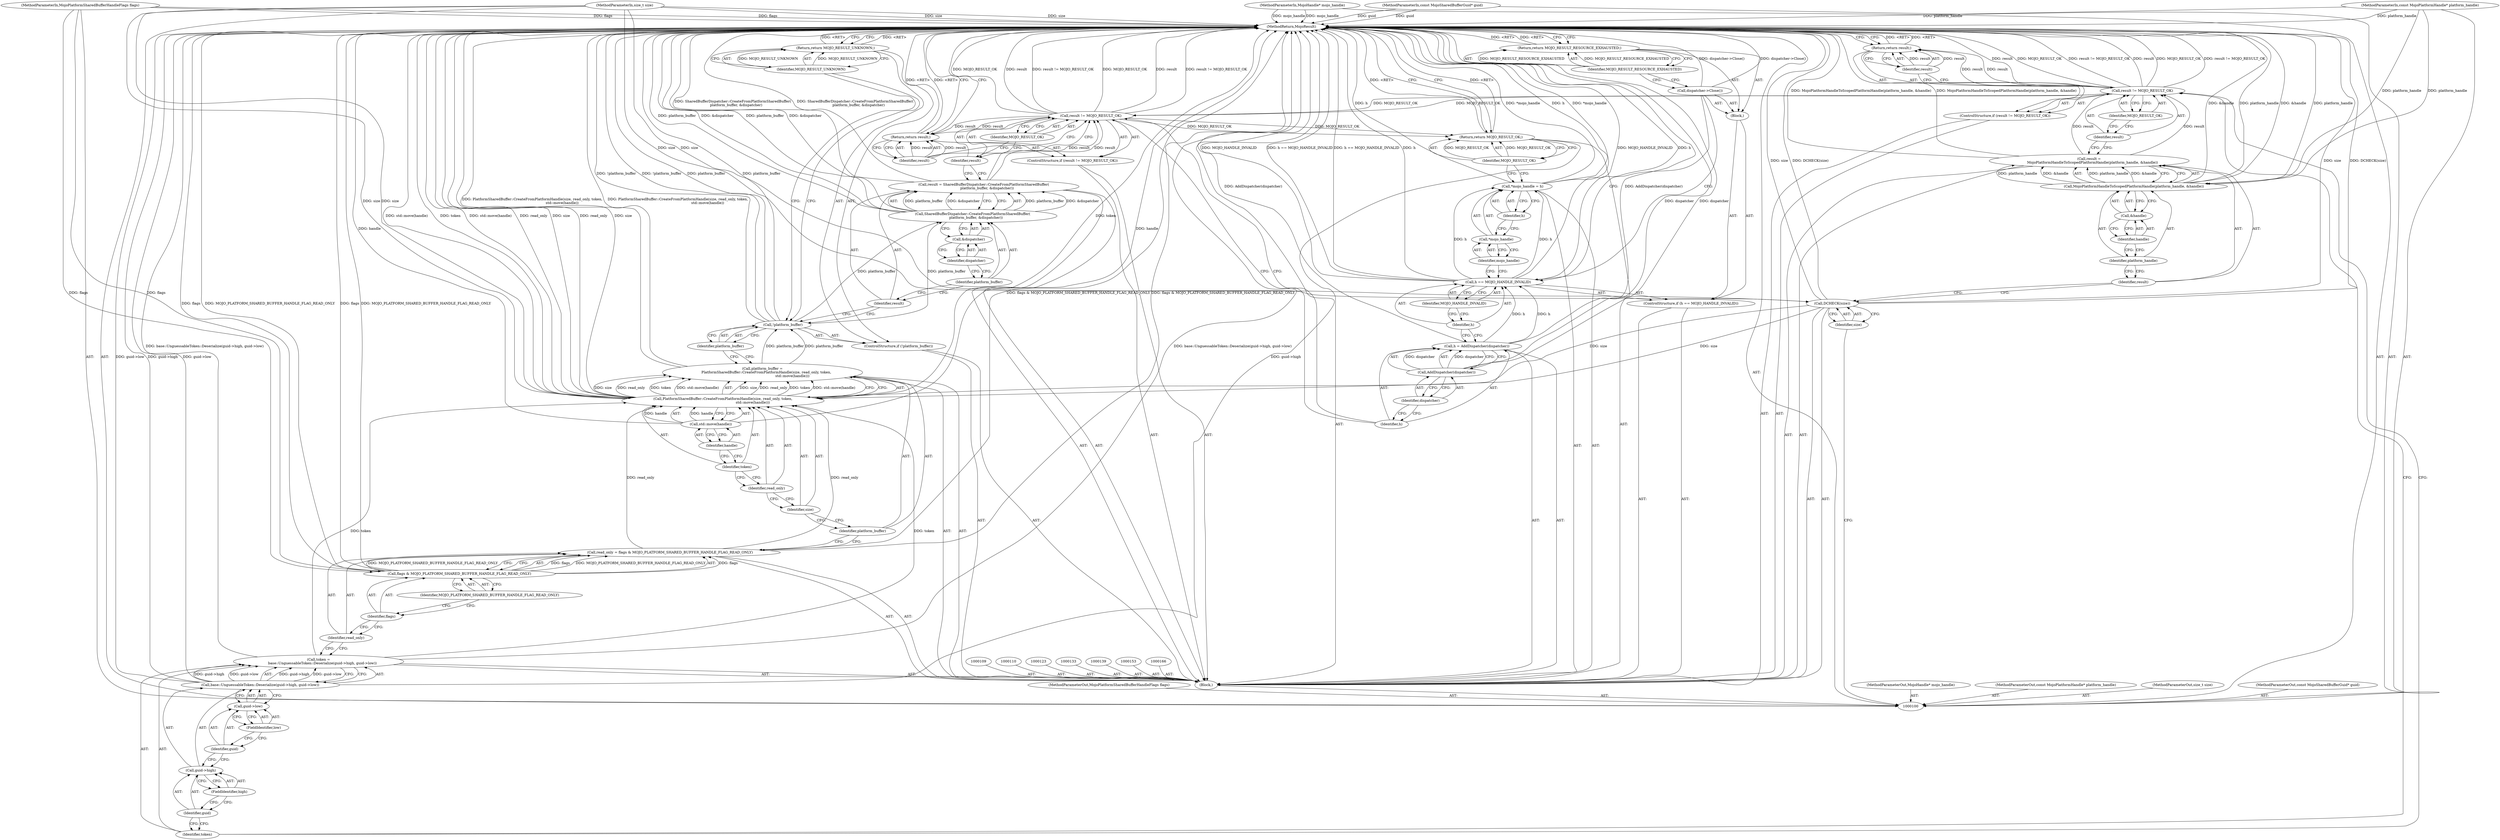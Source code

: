digraph "1_Chrome_673ce95d481ea9368c4d4d43ac756ba1d6d9e608_32" {
"1000185" [label="(MethodReturn,MojoResult)"];
"1000114" [label="(Identifier,platform_handle)"];
"1000113" [label="(Call,MojoPlatformHandleToScopedPlatformHandle(platform_handle, &handle))"];
"1000115" [label="(Call,&handle)"];
"1000116" [label="(Identifier,handle)"];
"1000120" [label="(Identifier,MOJO_RESULT_OK)"];
"1000117" [label="(ControlStructure,if (result != MOJO_RESULT_OK))"];
"1000118" [label="(Call,result != MOJO_RESULT_OK)"];
"1000119" [label="(Identifier,result)"];
"1000122" [label="(Identifier,result)"];
"1000121" [label="(Return,return result;)"];
"1000124" [label="(Call,token =\n       base::UnguessableToken::Deserialize(guid->high, guid->low))"];
"1000125" [label="(Identifier,token)"];
"1000127" [label="(Call,guid->high)"];
"1000128" [label="(Identifier,guid)"];
"1000129" [label="(FieldIdentifier,high)"];
"1000130" [label="(Call,guid->low)"];
"1000131" [label="(Identifier,guid)"];
"1000132" [label="(FieldIdentifier,low)"];
"1000126" [label="(Call,base::UnguessableToken::Deserialize(guid->high, guid->low))"];
"1000136" [label="(Call,flags & MOJO_PLATFORM_SHARED_BUFFER_HANDLE_FLAG_READ_ONLY)"];
"1000137" [label="(Identifier,flags)"];
"1000138" [label="(Identifier,MOJO_PLATFORM_SHARED_BUFFER_HANDLE_FLAG_READ_ONLY)"];
"1000134" [label="(Call,read_only = flags & MOJO_PLATFORM_SHARED_BUFFER_HANDLE_FLAG_READ_ONLY)"];
"1000135" [label="(Identifier,read_only)"];
"1000140" [label="(Call,platform_buffer =\n       PlatformSharedBuffer::CreateFromPlatformHandle(size, read_only, token,\n                                                      std::move(handle)))"];
"1000141" [label="(Identifier,platform_buffer)"];
"1000143" [label="(Identifier,size)"];
"1000144" [label="(Identifier,read_only)"];
"1000142" [label="(Call,PlatformSharedBuffer::CreateFromPlatformHandle(size, read_only, token,\n                                                      std::move(handle)))"];
"1000145" [label="(Identifier,token)"];
"1000146" [label="(Call,std::move(handle))"];
"1000147" [label="(Identifier,handle)"];
"1000101" [label="(MethodParameterIn,const MojoPlatformHandle* platform_handle)"];
"1000275" [label="(MethodParameterOut,const MojoPlatformHandle* platform_handle)"];
"1000148" [label="(ControlStructure,if (!platform_buffer))"];
"1000149" [label="(Call,!platform_buffer)"];
"1000150" [label="(Identifier,platform_buffer)"];
"1000152" [label="(Identifier,MOJO_RESULT_UNKNOWN)"];
"1000151" [label="(Return,return MOJO_RESULT_UNKNOWN;)"];
"1000156" [label="(Call,SharedBufferDispatcher::CreateFromPlatformSharedBuffer(\n      platform_buffer, &dispatcher))"];
"1000154" [label="(Call,result = SharedBufferDispatcher::CreateFromPlatformSharedBuffer(\n      platform_buffer, &dispatcher))"];
"1000155" [label="(Identifier,result)"];
"1000158" [label="(Call,&dispatcher)"];
"1000159" [label="(Identifier,dispatcher)"];
"1000157" [label="(Identifier,platform_buffer)"];
"1000163" [label="(Identifier,MOJO_RESULT_OK)"];
"1000160" [label="(ControlStructure,if (result != MOJO_RESULT_OK))"];
"1000161" [label="(Call,result != MOJO_RESULT_OK)"];
"1000162" [label="(Identifier,result)"];
"1000165" [label="(Identifier,result)"];
"1000164" [label="(Return,return result;)"];
"1000167" [label="(Call,h = AddDispatcher(dispatcher))"];
"1000168" [label="(Identifier,h)"];
"1000169" [label="(Call,AddDispatcher(dispatcher))"];
"1000170" [label="(Identifier,dispatcher)"];
"1000102" [label="(MethodParameterIn,size_t size)"];
"1000276" [label="(MethodParameterOut,size_t size)"];
"1000174" [label="(Identifier,MOJO_HANDLE_INVALID)"];
"1000171" [label="(ControlStructure,if (h == MOJO_HANDLE_INVALID))"];
"1000175" [label="(Block,)"];
"1000172" [label="(Call,h == MOJO_HANDLE_INVALID)"];
"1000173" [label="(Identifier,h)"];
"1000176" [label="(Call,dispatcher->Close())"];
"1000178" [label="(Identifier,MOJO_RESULT_RESOURCE_EXHAUSTED)"];
"1000177" [label="(Return,return MOJO_RESULT_RESOURCE_EXHAUSTED;)"];
"1000182" [label="(Identifier,h)"];
"1000179" [label="(Call,*mojo_handle = h)"];
"1000180" [label="(Call,*mojo_handle)"];
"1000181" [label="(Identifier,mojo_handle)"];
"1000183" [label="(Return,return MOJO_RESULT_OK;)"];
"1000184" [label="(Identifier,MOJO_RESULT_OK)"];
"1000103" [label="(MethodParameterIn,const MojoSharedBufferGuid* guid)"];
"1000277" [label="(MethodParameterOut,const MojoSharedBufferGuid* guid)"];
"1000104" [label="(MethodParameterIn,MojoPlatformSharedBufferHandleFlags flags)"];
"1000278" [label="(MethodParameterOut,MojoPlatformSharedBufferHandleFlags flags)"];
"1000106" [label="(Block,)"];
"1000105" [label="(MethodParameterIn,MojoHandle* mojo_handle)"];
"1000279" [label="(MethodParameterOut,MojoHandle* mojo_handle)"];
"1000107" [label="(Call,DCHECK(size))"];
"1000108" [label="(Identifier,size)"];
"1000111" [label="(Call,result =\n      MojoPlatformHandleToScopedPlatformHandle(platform_handle, &handle))"];
"1000112" [label="(Identifier,result)"];
"1000185" -> "1000100"  [label="AST: "];
"1000185" -> "1000121"  [label="CFG: "];
"1000185" -> "1000151"  [label="CFG: "];
"1000185" -> "1000164"  [label="CFG: "];
"1000185" -> "1000177"  [label="CFG: "];
"1000185" -> "1000183"  [label="CFG: "];
"1000121" -> "1000185"  [label="DDG: <RET>"];
"1000183" -> "1000185"  [label="DDG: <RET>"];
"1000151" -> "1000185"  [label="DDG: <RET>"];
"1000177" -> "1000185"  [label="DDG: <RET>"];
"1000179" -> "1000185"  [label="DDG: h"];
"1000179" -> "1000185"  [label="DDG: *mojo_handle"];
"1000107" -> "1000185"  [label="DDG: size"];
"1000107" -> "1000185"  [label="DDG: DCHECK(size)"];
"1000167" -> "1000185"  [label="DDG: AddDispatcher(dispatcher)"];
"1000156" -> "1000185"  [label="DDG: platform_buffer"];
"1000156" -> "1000185"  [label="DDG: &dispatcher"];
"1000105" -> "1000185"  [label="DDG: mojo_handle"];
"1000113" -> "1000185"  [label="DDG: platform_handle"];
"1000113" -> "1000185"  [label="DDG: &handle"];
"1000126" -> "1000185"  [label="DDG: guid->high"];
"1000126" -> "1000185"  [label="DDG: guid->low"];
"1000118" -> "1000185"  [label="DDG: result != MOJO_RESULT_OK"];
"1000118" -> "1000185"  [label="DDG: result"];
"1000118" -> "1000185"  [label="DDG: MOJO_RESULT_OK"];
"1000102" -> "1000185"  [label="DDG: size"];
"1000124" -> "1000185"  [label="DDG: base::UnguessableToken::Deserialize(guid->high, guid->low)"];
"1000172" -> "1000185"  [label="DDG: h == MOJO_HANDLE_INVALID"];
"1000172" -> "1000185"  [label="DDG: h"];
"1000172" -> "1000185"  [label="DDG: MOJO_HANDLE_INVALID"];
"1000140" -> "1000185"  [label="DDG: PlatformSharedBuffer::CreateFromPlatformHandle(size, read_only, token,\n                                                      std::move(handle))"];
"1000104" -> "1000185"  [label="DDG: flags"];
"1000142" -> "1000185"  [label="DDG: read_only"];
"1000142" -> "1000185"  [label="DDG: size"];
"1000142" -> "1000185"  [label="DDG: token"];
"1000142" -> "1000185"  [label="DDG: std::move(handle)"];
"1000103" -> "1000185"  [label="DDG: guid"];
"1000149" -> "1000185"  [label="DDG: !platform_buffer"];
"1000149" -> "1000185"  [label="DDG: platform_buffer"];
"1000176" -> "1000185"  [label="DDG: dispatcher->Close()"];
"1000111" -> "1000185"  [label="DDG: MojoPlatformHandleToScopedPlatformHandle(platform_handle, &handle)"];
"1000101" -> "1000185"  [label="DDG: platform_handle"];
"1000134" -> "1000185"  [label="DDG: flags & MOJO_PLATFORM_SHARED_BUFFER_HANDLE_FLAG_READ_ONLY"];
"1000169" -> "1000185"  [label="DDG: dispatcher"];
"1000154" -> "1000185"  [label="DDG: SharedBufferDispatcher::CreateFromPlatformSharedBuffer(\n      platform_buffer, &dispatcher)"];
"1000136" -> "1000185"  [label="DDG: MOJO_PLATFORM_SHARED_BUFFER_HANDLE_FLAG_READ_ONLY"];
"1000136" -> "1000185"  [label="DDG: flags"];
"1000161" -> "1000185"  [label="DDG: MOJO_RESULT_OK"];
"1000161" -> "1000185"  [label="DDG: result"];
"1000161" -> "1000185"  [label="DDG: result != MOJO_RESULT_OK"];
"1000146" -> "1000185"  [label="DDG: handle"];
"1000164" -> "1000185"  [label="DDG: <RET>"];
"1000114" -> "1000113"  [label="AST: "];
"1000114" -> "1000112"  [label="CFG: "];
"1000116" -> "1000114"  [label="CFG: "];
"1000113" -> "1000111"  [label="AST: "];
"1000113" -> "1000115"  [label="CFG: "];
"1000114" -> "1000113"  [label="AST: "];
"1000115" -> "1000113"  [label="AST: "];
"1000111" -> "1000113"  [label="CFG: "];
"1000113" -> "1000185"  [label="DDG: platform_handle"];
"1000113" -> "1000185"  [label="DDG: &handle"];
"1000113" -> "1000111"  [label="DDG: platform_handle"];
"1000113" -> "1000111"  [label="DDG: &handle"];
"1000101" -> "1000113"  [label="DDG: platform_handle"];
"1000115" -> "1000113"  [label="AST: "];
"1000115" -> "1000116"  [label="CFG: "];
"1000116" -> "1000115"  [label="AST: "];
"1000113" -> "1000115"  [label="CFG: "];
"1000116" -> "1000115"  [label="AST: "];
"1000116" -> "1000114"  [label="CFG: "];
"1000115" -> "1000116"  [label="CFG: "];
"1000120" -> "1000118"  [label="AST: "];
"1000120" -> "1000119"  [label="CFG: "];
"1000118" -> "1000120"  [label="CFG: "];
"1000117" -> "1000106"  [label="AST: "];
"1000118" -> "1000117"  [label="AST: "];
"1000121" -> "1000117"  [label="AST: "];
"1000118" -> "1000117"  [label="AST: "];
"1000118" -> "1000120"  [label="CFG: "];
"1000119" -> "1000118"  [label="AST: "];
"1000120" -> "1000118"  [label="AST: "];
"1000122" -> "1000118"  [label="CFG: "];
"1000125" -> "1000118"  [label="CFG: "];
"1000118" -> "1000185"  [label="DDG: result != MOJO_RESULT_OK"];
"1000118" -> "1000185"  [label="DDG: result"];
"1000118" -> "1000185"  [label="DDG: MOJO_RESULT_OK"];
"1000111" -> "1000118"  [label="DDG: result"];
"1000118" -> "1000121"  [label="DDG: result"];
"1000118" -> "1000161"  [label="DDG: MOJO_RESULT_OK"];
"1000119" -> "1000118"  [label="AST: "];
"1000119" -> "1000111"  [label="CFG: "];
"1000120" -> "1000119"  [label="CFG: "];
"1000122" -> "1000121"  [label="AST: "];
"1000122" -> "1000118"  [label="CFG: "];
"1000121" -> "1000122"  [label="CFG: "];
"1000122" -> "1000121"  [label="DDG: result"];
"1000121" -> "1000117"  [label="AST: "];
"1000121" -> "1000122"  [label="CFG: "];
"1000122" -> "1000121"  [label="AST: "];
"1000185" -> "1000121"  [label="CFG: "];
"1000121" -> "1000185"  [label="DDG: <RET>"];
"1000122" -> "1000121"  [label="DDG: result"];
"1000118" -> "1000121"  [label="DDG: result"];
"1000124" -> "1000106"  [label="AST: "];
"1000124" -> "1000126"  [label="CFG: "];
"1000125" -> "1000124"  [label="AST: "];
"1000126" -> "1000124"  [label="AST: "];
"1000135" -> "1000124"  [label="CFG: "];
"1000124" -> "1000185"  [label="DDG: base::UnguessableToken::Deserialize(guid->high, guid->low)"];
"1000126" -> "1000124"  [label="DDG: guid->high"];
"1000126" -> "1000124"  [label="DDG: guid->low"];
"1000124" -> "1000142"  [label="DDG: token"];
"1000125" -> "1000124"  [label="AST: "];
"1000125" -> "1000118"  [label="CFG: "];
"1000128" -> "1000125"  [label="CFG: "];
"1000127" -> "1000126"  [label="AST: "];
"1000127" -> "1000129"  [label="CFG: "];
"1000128" -> "1000127"  [label="AST: "];
"1000129" -> "1000127"  [label="AST: "];
"1000131" -> "1000127"  [label="CFG: "];
"1000128" -> "1000127"  [label="AST: "];
"1000128" -> "1000125"  [label="CFG: "];
"1000129" -> "1000128"  [label="CFG: "];
"1000129" -> "1000127"  [label="AST: "];
"1000129" -> "1000128"  [label="CFG: "];
"1000127" -> "1000129"  [label="CFG: "];
"1000130" -> "1000126"  [label="AST: "];
"1000130" -> "1000132"  [label="CFG: "];
"1000131" -> "1000130"  [label="AST: "];
"1000132" -> "1000130"  [label="AST: "];
"1000126" -> "1000130"  [label="CFG: "];
"1000131" -> "1000130"  [label="AST: "];
"1000131" -> "1000127"  [label="CFG: "];
"1000132" -> "1000131"  [label="CFG: "];
"1000132" -> "1000130"  [label="AST: "];
"1000132" -> "1000131"  [label="CFG: "];
"1000130" -> "1000132"  [label="CFG: "];
"1000126" -> "1000124"  [label="AST: "];
"1000126" -> "1000130"  [label="CFG: "];
"1000127" -> "1000126"  [label="AST: "];
"1000130" -> "1000126"  [label="AST: "];
"1000124" -> "1000126"  [label="CFG: "];
"1000126" -> "1000185"  [label="DDG: guid->high"];
"1000126" -> "1000185"  [label="DDG: guid->low"];
"1000126" -> "1000124"  [label="DDG: guid->high"];
"1000126" -> "1000124"  [label="DDG: guid->low"];
"1000136" -> "1000134"  [label="AST: "];
"1000136" -> "1000138"  [label="CFG: "];
"1000137" -> "1000136"  [label="AST: "];
"1000138" -> "1000136"  [label="AST: "];
"1000134" -> "1000136"  [label="CFG: "];
"1000136" -> "1000185"  [label="DDG: MOJO_PLATFORM_SHARED_BUFFER_HANDLE_FLAG_READ_ONLY"];
"1000136" -> "1000185"  [label="DDG: flags"];
"1000136" -> "1000134"  [label="DDG: flags"];
"1000136" -> "1000134"  [label="DDG: MOJO_PLATFORM_SHARED_BUFFER_HANDLE_FLAG_READ_ONLY"];
"1000104" -> "1000136"  [label="DDG: flags"];
"1000137" -> "1000136"  [label="AST: "];
"1000137" -> "1000135"  [label="CFG: "];
"1000138" -> "1000137"  [label="CFG: "];
"1000138" -> "1000136"  [label="AST: "];
"1000138" -> "1000137"  [label="CFG: "];
"1000136" -> "1000138"  [label="CFG: "];
"1000134" -> "1000106"  [label="AST: "];
"1000134" -> "1000136"  [label="CFG: "];
"1000135" -> "1000134"  [label="AST: "];
"1000136" -> "1000134"  [label="AST: "];
"1000141" -> "1000134"  [label="CFG: "];
"1000134" -> "1000185"  [label="DDG: flags & MOJO_PLATFORM_SHARED_BUFFER_HANDLE_FLAG_READ_ONLY"];
"1000136" -> "1000134"  [label="DDG: flags"];
"1000136" -> "1000134"  [label="DDG: MOJO_PLATFORM_SHARED_BUFFER_HANDLE_FLAG_READ_ONLY"];
"1000134" -> "1000142"  [label="DDG: read_only"];
"1000135" -> "1000134"  [label="AST: "];
"1000135" -> "1000124"  [label="CFG: "];
"1000137" -> "1000135"  [label="CFG: "];
"1000140" -> "1000106"  [label="AST: "];
"1000140" -> "1000142"  [label="CFG: "];
"1000141" -> "1000140"  [label="AST: "];
"1000142" -> "1000140"  [label="AST: "];
"1000150" -> "1000140"  [label="CFG: "];
"1000140" -> "1000185"  [label="DDG: PlatformSharedBuffer::CreateFromPlatformHandle(size, read_only, token,\n                                                      std::move(handle))"];
"1000142" -> "1000140"  [label="DDG: size"];
"1000142" -> "1000140"  [label="DDG: read_only"];
"1000142" -> "1000140"  [label="DDG: token"];
"1000142" -> "1000140"  [label="DDG: std::move(handle)"];
"1000140" -> "1000149"  [label="DDG: platform_buffer"];
"1000141" -> "1000140"  [label="AST: "];
"1000141" -> "1000134"  [label="CFG: "];
"1000143" -> "1000141"  [label="CFG: "];
"1000143" -> "1000142"  [label="AST: "];
"1000143" -> "1000141"  [label="CFG: "];
"1000144" -> "1000143"  [label="CFG: "];
"1000144" -> "1000142"  [label="AST: "];
"1000144" -> "1000143"  [label="CFG: "];
"1000145" -> "1000144"  [label="CFG: "];
"1000142" -> "1000140"  [label="AST: "];
"1000142" -> "1000146"  [label="CFG: "];
"1000143" -> "1000142"  [label="AST: "];
"1000144" -> "1000142"  [label="AST: "];
"1000145" -> "1000142"  [label="AST: "];
"1000146" -> "1000142"  [label="AST: "];
"1000140" -> "1000142"  [label="CFG: "];
"1000142" -> "1000185"  [label="DDG: read_only"];
"1000142" -> "1000185"  [label="DDG: size"];
"1000142" -> "1000185"  [label="DDG: token"];
"1000142" -> "1000185"  [label="DDG: std::move(handle)"];
"1000142" -> "1000140"  [label="DDG: size"];
"1000142" -> "1000140"  [label="DDG: read_only"];
"1000142" -> "1000140"  [label="DDG: token"];
"1000142" -> "1000140"  [label="DDG: std::move(handle)"];
"1000107" -> "1000142"  [label="DDG: size"];
"1000102" -> "1000142"  [label="DDG: size"];
"1000134" -> "1000142"  [label="DDG: read_only"];
"1000124" -> "1000142"  [label="DDG: token"];
"1000146" -> "1000142"  [label="DDG: handle"];
"1000145" -> "1000142"  [label="AST: "];
"1000145" -> "1000144"  [label="CFG: "];
"1000147" -> "1000145"  [label="CFG: "];
"1000146" -> "1000142"  [label="AST: "];
"1000146" -> "1000147"  [label="CFG: "];
"1000147" -> "1000146"  [label="AST: "];
"1000142" -> "1000146"  [label="CFG: "];
"1000146" -> "1000185"  [label="DDG: handle"];
"1000146" -> "1000142"  [label="DDG: handle"];
"1000147" -> "1000146"  [label="AST: "];
"1000147" -> "1000145"  [label="CFG: "];
"1000146" -> "1000147"  [label="CFG: "];
"1000101" -> "1000100"  [label="AST: "];
"1000101" -> "1000185"  [label="DDG: platform_handle"];
"1000101" -> "1000113"  [label="DDG: platform_handle"];
"1000275" -> "1000100"  [label="AST: "];
"1000148" -> "1000106"  [label="AST: "];
"1000149" -> "1000148"  [label="AST: "];
"1000151" -> "1000148"  [label="AST: "];
"1000149" -> "1000148"  [label="AST: "];
"1000149" -> "1000150"  [label="CFG: "];
"1000150" -> "1000149"  [label="AST: "];
"1000152" -> "1000149"  [label="CFG: "];
"1000155" -> "1000149"  [label="CFG: "];
"1000149" -> "1000185"  [label="DDG: !platform_buffer"];
"1000149" -> "1000185"  [label="DDG: platform_buffer"];
"1000140" -> "1000149"  [label="DDG: platform_buffer"];
"1000149" -> "1000156"  [label="DDG: platform_buffer"];
"1000150" -> "1000149"  [label="AST: "];
"1000150" -> "1000140"  [label="CFG: "];
"1000149" -> "1000150"  [label="CFG: "];
"1000152" -> "1000151"  [label="AST: "];
"1000152" -> "1000149"  [label="CFG: "];
"1000151" -> "1000152"  [label="CFG: "];
"1000152" -> "1000151"  [label="DDG: MOJO_RESULT_UNKNOWN"];
"1000151" -> "1000148"  [label="AST: "];
"1000151" -> "1000152"  [label="CFG: "];
"1000152" -> "1000151"  [label="AST: "];
"1000185" -> "1000151"  [label="CFG: "];
"1000151" -> "1000185"  [label="DDG: <RET>"];
"1000152" -> "1000151"  [label="DDG: MOJO_RESULT_UNKNOWN"];
"1000156" -> "1000154"  [label="AST: "];
"1000156" -> "1000158"  [label="CFG: "];
"1000157" -> "1000156"  [label="AST: "];
"1000158" -> "1000156"  [label="AST: "];
"1000154" -> "1000156"  [label="CFG: "];
"1000156" -> "1000185"  [label="DDG: platform_buffer"];
"1000156" -> "1000185"  [label="DDG: &dispatcher"];
"1000156" -> "1000154"  [label="DDG: platform_buffer"];
"1000156" -> "1000154"  [label="DDG: &dispatcher"];
"1000149" -> "1000156"  [label="DDG: platform_buffer"];
"1000154" -> "1000106"  [label="AST: "];
"1000154" -> "1000156"  [label="CFG: "];
"1000155" -> "1000154"  [label="AST: "];
"1000156" -> "1000154"  [label="AST: "];
"1000162" -> "1000154"  [label="CFG: "];
"1000154" -> "1000185"  [label="DDG: SharedBufferDispatcher::CreateFromPlatformSharedBuffer(\n      platform_buffer, &dispatcher)"];
"1000156" -> "1000154"  [label="DDG: platform_buffer"];
"1000156" -> "1000154"  [label="DDG: &dispatcher"];
"1000154" -> "1000161"  [label="DDG: result"];
"1000155" -> "1000154"  [label="AST: "];
"1000155" -> "1000149"  [label="CFG: "];
"1000157" -> "1000155"  [label="CFG: "];
"1000158" -> "1000156"  [label="AST: "];
"1000158" -> "1000159"  [label="CFG: "];
"1000159" -> "1000158"  [label="AST: "];
"1000156" -> "1000158"  [label="CFG: "];
"1000159" -> "1000158"  [label="AST: "];
"1000159" -> "1000157"  [label="CFG: "];
"1000158" -> "1000159"  [label="CFG: "];
"1000157" -> "1000156"  [label="AST: "];
"1000157" -> "1000155"  [label="CFG: "];
"1000159" -> "1000157"  [label="CFG: "];
"1000163" -> "1000161"  [label="AST: "];
"1000163" -> "1000162"  [label="CFG: "];
"1000161" -> "1000163"  [label="CFG: "];
"1000160" -> "1000106"  [label="AST: "];
"1000161" -> "1000160"  [label="AST: "];
"1000164" -> "1000160"  [label="AST: "];
"1000161" -> "1000160"  [label="AST: "];
"1000161" -> "1000163"  [label="CFG: "];
"1000162" -> "1000161"  [label="AST: "];
"1000163" -> "1000161"  [label="AST: "];
"1000165" -> "1000161"  [label="CFG: "];
"1000168" -> "1000161"  [label="CFG: "];
"1000161" -> "1000185"  [label="DDG: MOJO_RESULT_OK"];
"1000161" -> "1000185"  [label="DDG: result"];
"1000161" -> "1000185"  [label="DDG: result != MOJO_RESULT_OK"];
"1000154" -> "1000161"  [label="DDG: result"];
"1000118" -> "1000161"  [label="DDG: MOJO_RESULT_OK"];
"1000161" -> "1000164"  [label="DDG: result"];
"1000161" -> "1000183"  [label="DDG: MOJO_RESULT_OK"];
"1000162" -> "1000161"  [label="AST: "];
"1000162" -> "1000154"  [label="CFG: "];
"1000163" -> "1000162"  [label="CFG: "];
"1000165" -> "1000164"  [label="AST: "];
"1000165" -> "1000161"  [label="CFG: "];
"1000164" -> "1000165"  [label="CFG: "];
"1000165" -> "1000164"  [label="DDG: result"];
"1000164" -> "1000160"  [label="AST: "];
"1000164" -> "1000165"  [label="CFG: "];
"1000165" -> "1000164"  [label="AST: "];
"1000185" -> "1000164"  [label="CFG: "];
"1000164" -> "1000185"  [label="DDG: <RET>"];
"1000165" -> "1000164"  [label="DDG: result"];
"1000161" -> "1000164"  [label="DDG: result"];
"1000167" -> "1000106"  [label="AST: "];
"1000167" -> "1000169"  [label="CFG: "];
"1000168" -> "1000167"  [label="AST: "];
"1000169" -> "1000167"  [label="AST: "];
"1000173" -> "1000167"  [label="CFG: "];
"1000167" -> "1000185"  [label="DDG: AddDispatcher(dispatcher)"];
"1000169" -> "1000167"  [label="DDG: dispatcher"];
"1000167" -> "1000172"  [label="DDG: h"];
"1000168" -> "1000167"  [label="AST: "];
"1000168" -> "1000161"  [label="CFG: "];
"1000170" -> "1000168"  [label="CFG: "];
"1000169" -> "1000167"  [label="AST: "];
"1000169" -> "1000170"  [label="CFG: "];
"1000170" -> "1000169"  [label="AST: "];
"1000167" -> "1000169"  [label="CFG: "];
"1000169" -> "1000185"  [label="DDG: dispatcher"];
"1000169" -> "1000167"  [label="DDG: dispatcher"];
"1000170" -> "1000169"  [label="AST: "];
"1000170" -> "1000168"  [label="CFG: "];
"1000169" -> "1000170"  [label="CFG: "];
"1000102" -> "1000100"  [label="AST: "];
"1000102" -> "1000185"  [label="DDG: size"];
"1000102" -> "1000107"  [label="DDG: size"];
"1000102" -> "1000142"  [label="DDG: size"];
"1000276" -> "1000100"  [label="AST: "];
"1000174" -> "1000172"  [label="AST: "];
"1000174" -> "1000173"  [label="CFG: "];
"1000172" -> "1000174"  [label="CFG: "];
"1000171" -> "1000106"  [label="AST: "];
"1000172" -> "1000171"  [label="AST: "];
"1000175" -> "1000171"  [label="AST: "];
"1000175" -> "1000171"  [label="AST: "];
"1000176" -> "1000175"  [label="AST: "];
"1000177" -> "1000175"  [label="AST: "];
"1000172" -> "1000171"  [label="AST: "];
"1000172" -> "1000174"  [label="CFG: "];
"1000173" -> "1000172"  [label="AST: "];
"1000174" -> "1000172"  [label="AST: "];
"1000176" -> "1000172"  [label="CFG: "];
"1000181" -> "1000172"  [label="CFG: "];
"1000172" -> "1000185"  [label="DDG: h == MOJO_HANDLE_INVALID"];
"1000172" -> "1000185"  [label="DDG: h"];
"1000172" -> "1000185"  [label="DDG: MOJO_HANDLE_INVALID"];
"1000167" -> "1000172"  [label="DDG: h"];
"1000172" -> "1000179"  [label="DDG: h"];
"1000173" -> "1000172"  [label="AST: "];
"1000173" -> "1000167"  [label="CFG: "];
"1000174" -> "1000173"  [label="CFG: "];
"1000176" -> "1000175"  [label="AST: "];
"1000176" -> "1000172"  [label="CFG: "];
"1000178" -> "1000176"  [label="CFG: "];
"1000176" -> "1000185"  [label="DDG: dispatcher->Close()"];
"1000178" -> "1000177"  [label="AST: "];
"1000178" -> "1000176"  [label="CFG: "];
"1000177" -> "1000178"  [label="CFG: "];
"1000178" -> "1000177"  [label="DDG: MOJO_RESULT_RESOURCE_EXHAUSTED"];
"1000177" -> "1000175"  [label="AST: "];
"1000177" -> "1000178"  [label="CFG: "];
"1000178" -> "1000177"  [label="AST: "];
"1000185" -> "1000177"  [label="CFG: "];
"1000177" -> "1000185"  [label="DDG: <RET>"];
"1000178" -> "1000177"  [label="DDG: MOJO_RESULT_RESOURCE_EXHAUSTED"];
"1000182" -> "1000179"  [label="AST: "];
"1000182" -> "1000180"  [label="CFG: "];
"1000179" -> "1000182"  [label="CFG: "];
"1000179" -> "1000106"  [label="AST: "];
"1000179" -> "1000182"  [label="CFG: "];
"1000180" -> "1000179"  [label="AST: "];
"1000182" -> "1000179"  [label="AST: "];
"1000184" -> "1000179"  [label="CFG: "];
"1000179" -> "1000185"  [label="DDG: h"];
"1000179" -> "1000185"  [label="DDG: *mojo_handle"];
"1000172" -> "1000179"  [label="DDG: h"];
"1000180" -> "1000179"  [label="AST: "];
"1000180" -> "1000181"  [label="CFG: "];
"1000181" -> "1000180"  [label="AST: "];
"1000182" -> "1000180"  [label="CFG: "];
"1000181" -> "1000180"  [label="AST: "];
"1000181" -> "1000172"  [label="CFG: "];
"1000180" -> "1000181"  [label="CFG: "];
"1000183" -> "1000106"  [label="AST: "];
"1000183" -> "1000184"  [label="CFG: "];
"1000184" -> "1000183"  [label="AST: "];
"1000185" -> "1000183"  [label="CFG: "];
"1000183" -> "1000185"  [label="DDG: <RET>"];
"1000184" -> "1000183"  [label="DDG: MOJO_RESULT_OK"];
"1000161" -> "1000183"  [label="DDG: MOJO_RESULT_OK"];
"1000184" -> "1000183"  [label="AST: "];
"1000184" -> "1000179"  [label="CFG: "];
"1000183" -> "1000184"  [label="CFG: "];
"1000184" -> "1000183"  [label="DDG: MOJO_RESULT_OK"];
"1000103" -> "1000100"  [label="AST: "];
"1000103" -> "1000185"  [label="DDG: guid"];
"1000277" -> "1000100"  [label="AST: "];
"1000104" -> "1000100"  [label="AST: "];
"1000104" -> "1000185"  [label="DDG: flags"];
"1000104" -> "1000136"  [label="DDG: flags"];
"1000278" -> "1000100"  [label="AST: "];
"1000106" -> "1000100"  [label="AST: "];
"1000107" -> "1000106"  [label="AST: "];
"1000109" -> "1000106"  [label="AST: "];
"1000110" -> "1000106"  [label="AST: "];
"1000111" -> "1000106"  [label="AST: "];
"1000117" -> "1000106"  [label="AST: "];
"1000123" -> "1000106"  [label="AST: "];
"1000124" -> "1000106"  [label="AST: "];
"1000133" -> "1000106"  [label="AST: "];
"1000134" -> "1000106"  [label="AST: "];
"1000139" -> "1000106"  [label="AST: "];
"1000140" -> "1000106"  [label="AST: "];
"1000148" -> "1000106"  [label="AST: "];
"1000153" -> "1000106"  [label="AST: "];
"1000154" -> "1000106"  [label="AST: "];
"1000160" -> "1000106"  [label="AST: "];
"1000166" -> "1000106"  [label="AST: "];
"1000167" -> "1000106"  [label="AST: "];
"1000171" -> "1000106"  [label="AST: "];
"1000179" -> "1000106"  [label="AST: "];
"1000183" -> "1000106"  [label="AST: "];
"1000105" -> "1000100"  [label="AST: "];
"1000105" -> "1000185"  [label="DDG: mojo_handle"];
"1000279" -> "1000100"  [label="AST: "];
"1000107" -> "1000106"  [label="AST: "];
"1000107" -> "1000108"  [label="CFG: "];
"1000108" -> "1000107"  [label="AST: "];
"1000112" -> "1000107"  [label="CFG: "];
"1000107" -> "1000185"  [label="DDG: size"];
"1000107" -> "1000185"  [label="DDG: DCHECK(size)"];
"1000102" -> "1000107"  [label="DDG: size"];
"1000107" -> "1000142"  [label="DDG: size"];
"1000108" -> "1000107"  [label="AST: "];
"1000108" -> "1000100"  [label="CFG: "];
"1000107" -> "1000108"  [label="CFG: "];
"1000111" -> "1000106"  [label="AST: "];
"1000111" -> "1000113"  [label="CFG: "];
"1000112" -> "1000111"  [label="AST: "];
"1000113" -> "1000111"  [label="AST: "];
"1000119" -> "1000111"  [label="CFG: "];
"1000111" -> "1000185"  [label="DDG: MojoPlatformHandleToScopedPlatformHandle(platform_handle, &handle)"];
"1000113" -> "1000111"  [label="DDG: platform_handle"];
"1000113" -> "1000111"  [label="DDG: &handle"];
"1000111" -> "1000118"  [label="DDG: result"];
"1000112" -> "1000111"  [label="AST: "];
"1000112" -> "1000107"  [label="CFG: "];
"1000114" -> "1000112"  [label="CFG: "];
}
